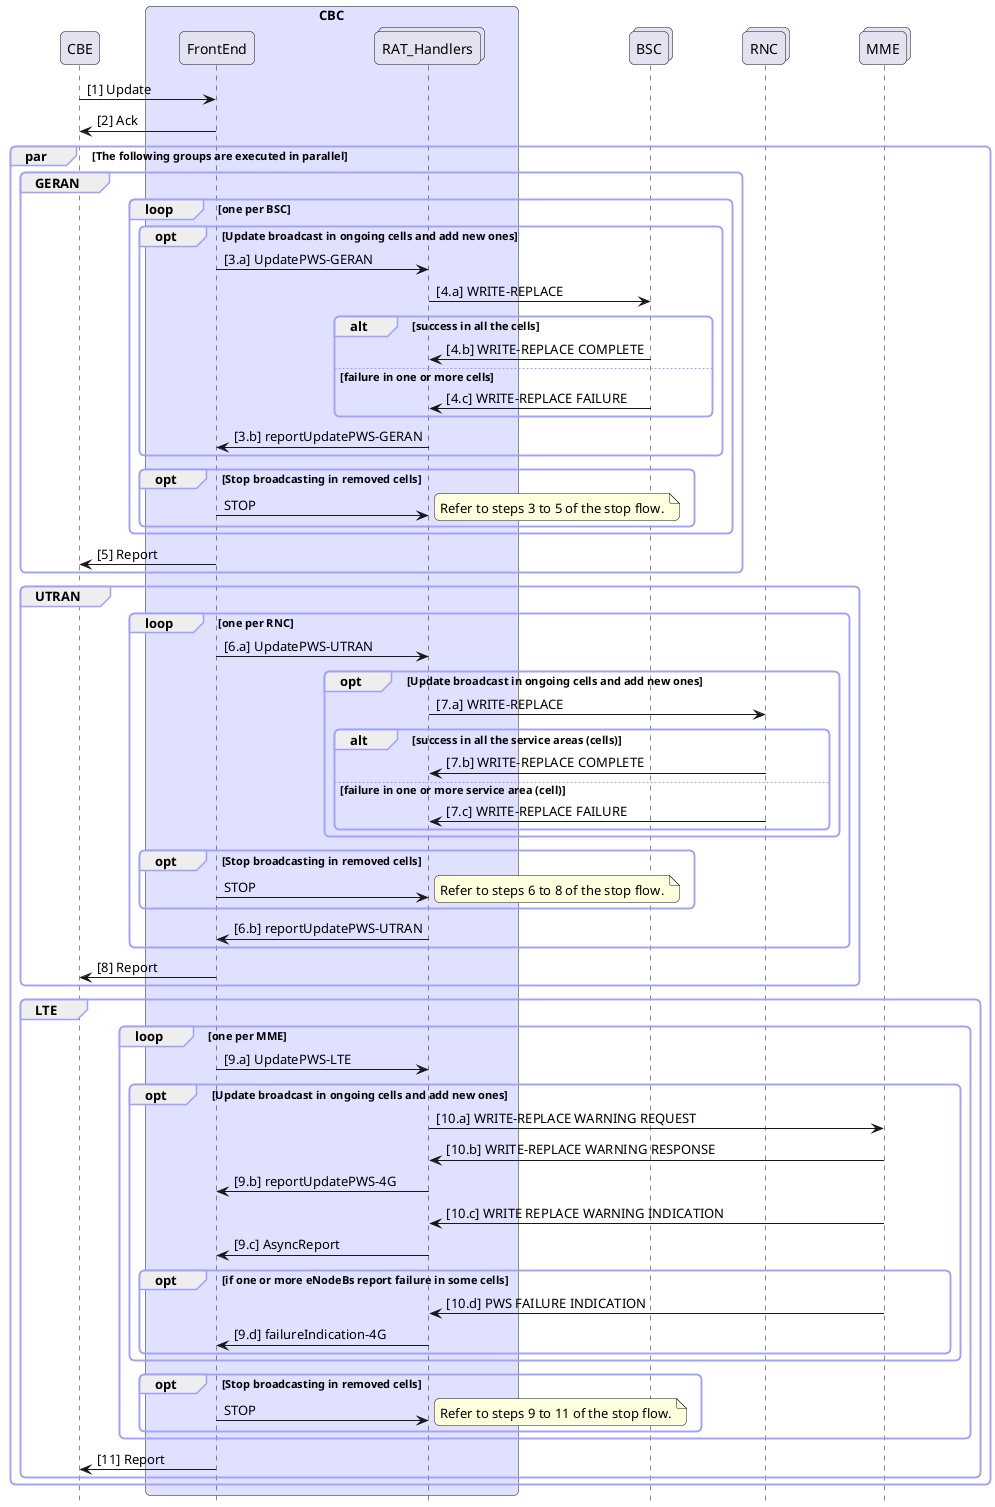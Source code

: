 @startuml
hide footbox
skinparam Shadowing false
skinparam BackgroundColor transparent
skinparam SequenceGroupBodyBackgroundColor transparent
skinparam roundcorner 10
skinparam ParticipantPadding 30
skinparam BoxPadding 10
skinparam SequenceGroupBorderColor #a0a0ff


participant CBE as cbe
box "CBC" #e0e0ff
participant FrontEnd as fe
collections RAT_Handlers as handlers
end box
collections BSC as bsc
collections RNC as rnc
collections MME as mme

cbe -> fe: [1] Update
fe -> cbe: [2] Ack
par The following groups are executed in parallel
    group GERAN
        loop one per BSC
            opt Update broadcast in ongoing cells and add new ones
                fe -> handlers: [3.a] UpdatePWS-GERAN
                handlers -> bsc: [4.a] WRITE-REPLACE
                alt success in all the cells
                    bsc -> handlers: [4.b] WRITE-REPLACE COMPLETE
                else failure in one or more cells
                    bsc -> handlers: [4.c] WRITE-REPLACE FAILURE 
                end
                handlers -> fe: [3.b] reportUpdatePWS-GERAN
            end
            opt Stop broadcasting in removed cells
                fe -> handlers: STOP
                note right
                Refer to steps 3 to 5 of the stop flow.
                end note
            end
        end
        fe -> cbe: [5] Report
    end
    group UTRAN
        loop one per RNC
            fe -> handlers: [6.a] UpdatePWS-UTRAN
            opt Update broadcast in ongoing cells and add new ones
                handlers -> rnc: [7.a] WRITE-REPLACE
                alt success in all the service areas (cells)
                    rnc -> handlers: [7.b] WRITE-REPLACE COMPLETE
                else failure in one or more service area (cell)
                    rnc -> handlers: [7.c] WRITE-REPLACE FAILURE 
                end
            end
            opt Stop broadcasting in removed cells
                fe -> handlers: STOP
                note right
                Refer to steps 6 to 8 of the stop flow.
                end note
            end
            handlers -> fe: [6.b] reportUpdatePWS-UTRAN
        end
        fe -> cbe: [8] Report
    end
    group LTE
        loop one per MME
            fe -> handlers: [9.a] UpdatePWS-LTE
            opt Update broadcast in ongoing cells and add new ones
                handlers -> mme: [10.a] WRITE-REPLACE WARNING REQUEST
                mme -> handlers: [10.b] WRITE-REPLACE WARNING RESPONSE
                handlers -> fe: [9.b] reportUpdatePWS-4G
                mme -> handlers: [10.c] WRITE REPLACE WARNING INDICATION
                handlers -> fe: [9.c] AsyncReport
                opt if one or more eNodeBs report failure in some cells
                    mme -> handlers: [10.d] PWS FAILURE INDICATION
                    handlers -> fe: [9.d] failureIndication-4G
                end
            end 
            opt Stop broadcasting in removed cells
                fe -> handlers: STOP
                note right
                Refer to steps 9 to 11 of the stop flow.
                end note
            end
        end
        fe -> cbe: [11] Report
    end
end
@enduml